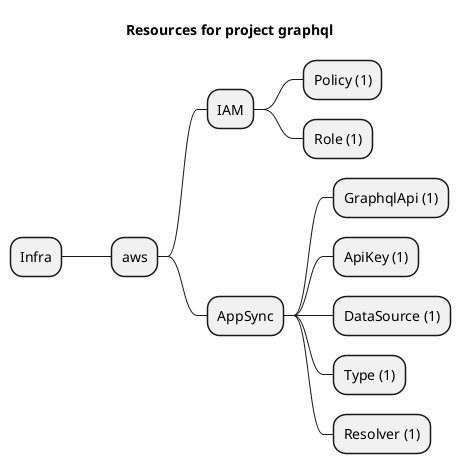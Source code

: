 @startmindmap
title Resources for project graphql
skinparam monochrome true
+ Infra
++ aws
+++ IAM
++++ Policy (1)
++++ Role (1)
+++ AppSync
++++ GraphqlApi (1)
++++ ApiKey (1)
++++ DataSource (1)
++++ Type (1)
++++ Resolver (1)
@endmindmap